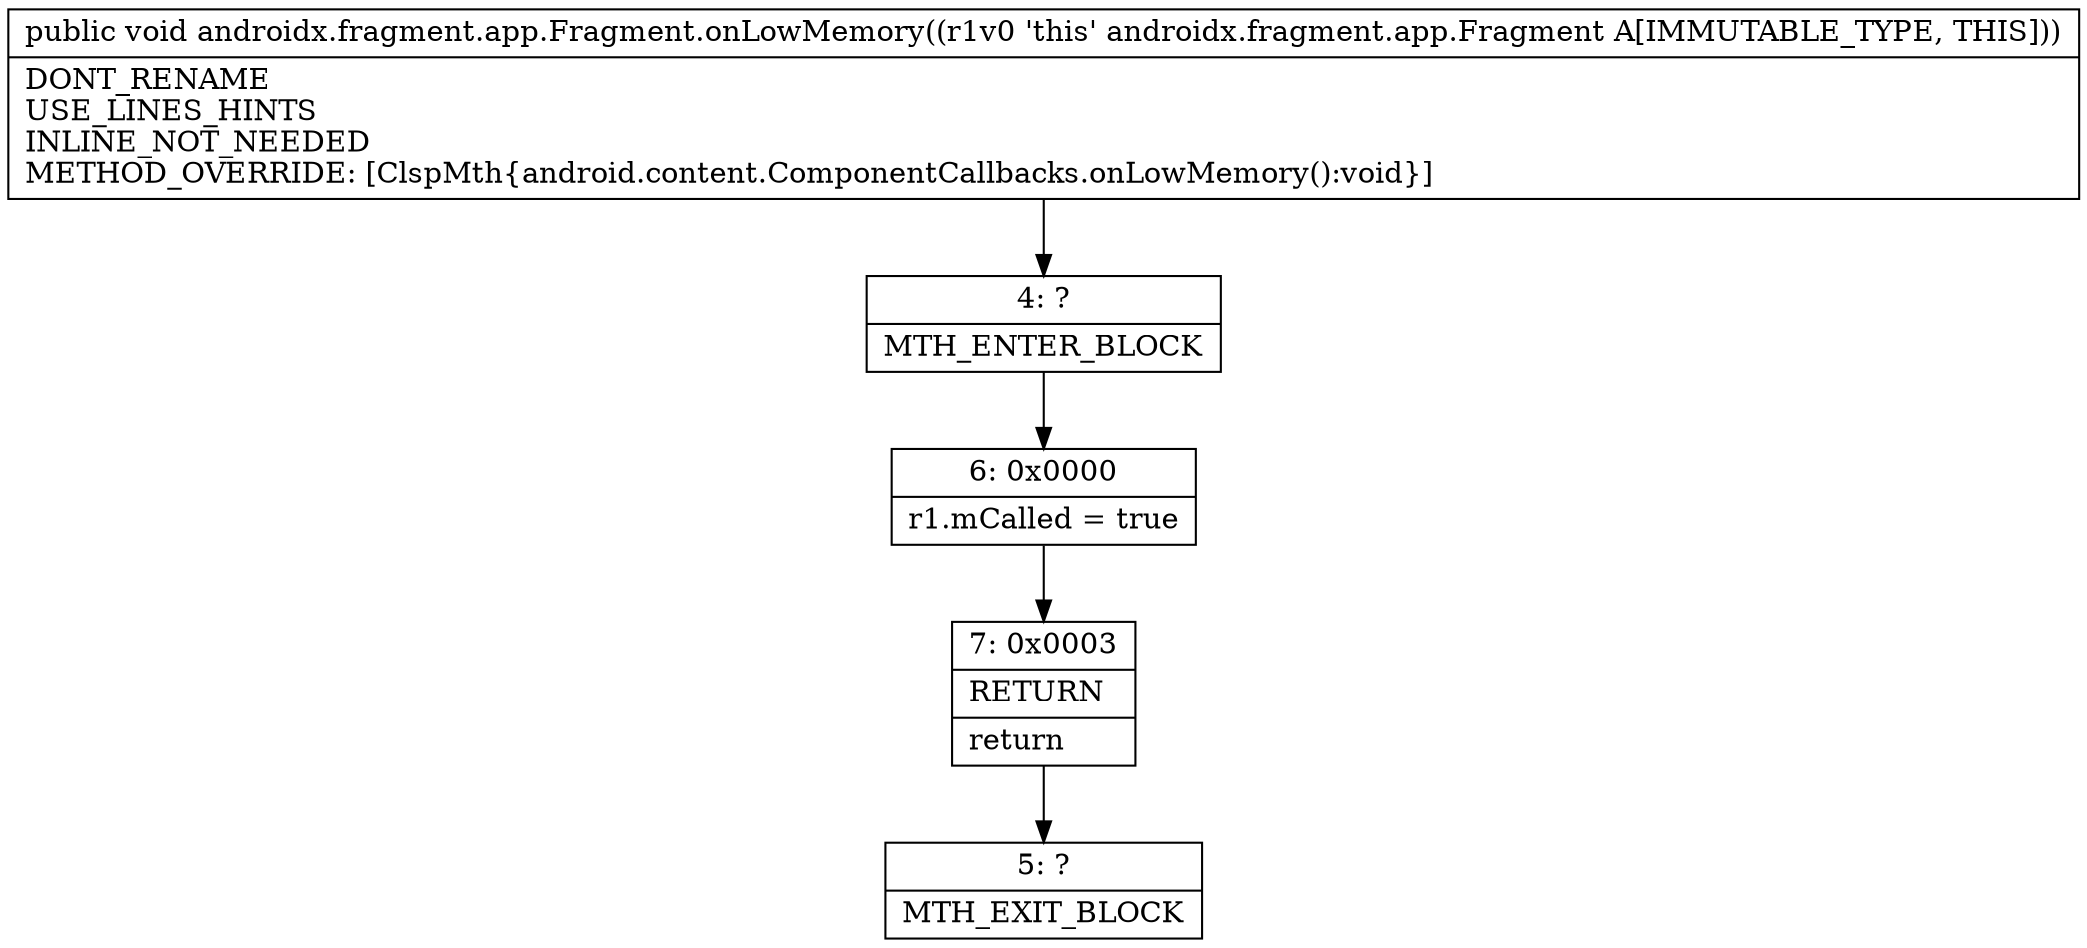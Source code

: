digraph "CFG forandroidx.fragment.app.Fragment.onLowMemory()V" {
Node_4 [shape=record,label="{4\:\ ?|MTH_ENTER_BLOCK\l}"];
Node_6 [shape=record,label="{6\:\ 0x0000|r1.mCalled = true\l}"];
Node_7 [shape=record,label="{7\:\ 0x0003|RETURN\l|return\l}"];
Node_5 [shape=record,label="{5\:\ ?|MTH_EXIT_BLOCK\l}"];
MethodNode[shape=record,label="{public void androidx.fragment.app.Fragment.onLowMemory((r1v0 'this' androidx.fragment.app.Fragment A[IMMUTABLE_TYPE, THIS]))  | DONT_RENAME\lUSE_LINES_HINTS\lINLINE_NOT_NEEDED\lMETHOD_OVERRIDE: [ClspMth\{android.content.ComponentCallbacks.onLowMemory():void\}]\l}"];
MethodNode -> Node_4;Node_4 -> Node_6;
Node_6 -> Node_7;
Node_7 -> Node_5;
}

